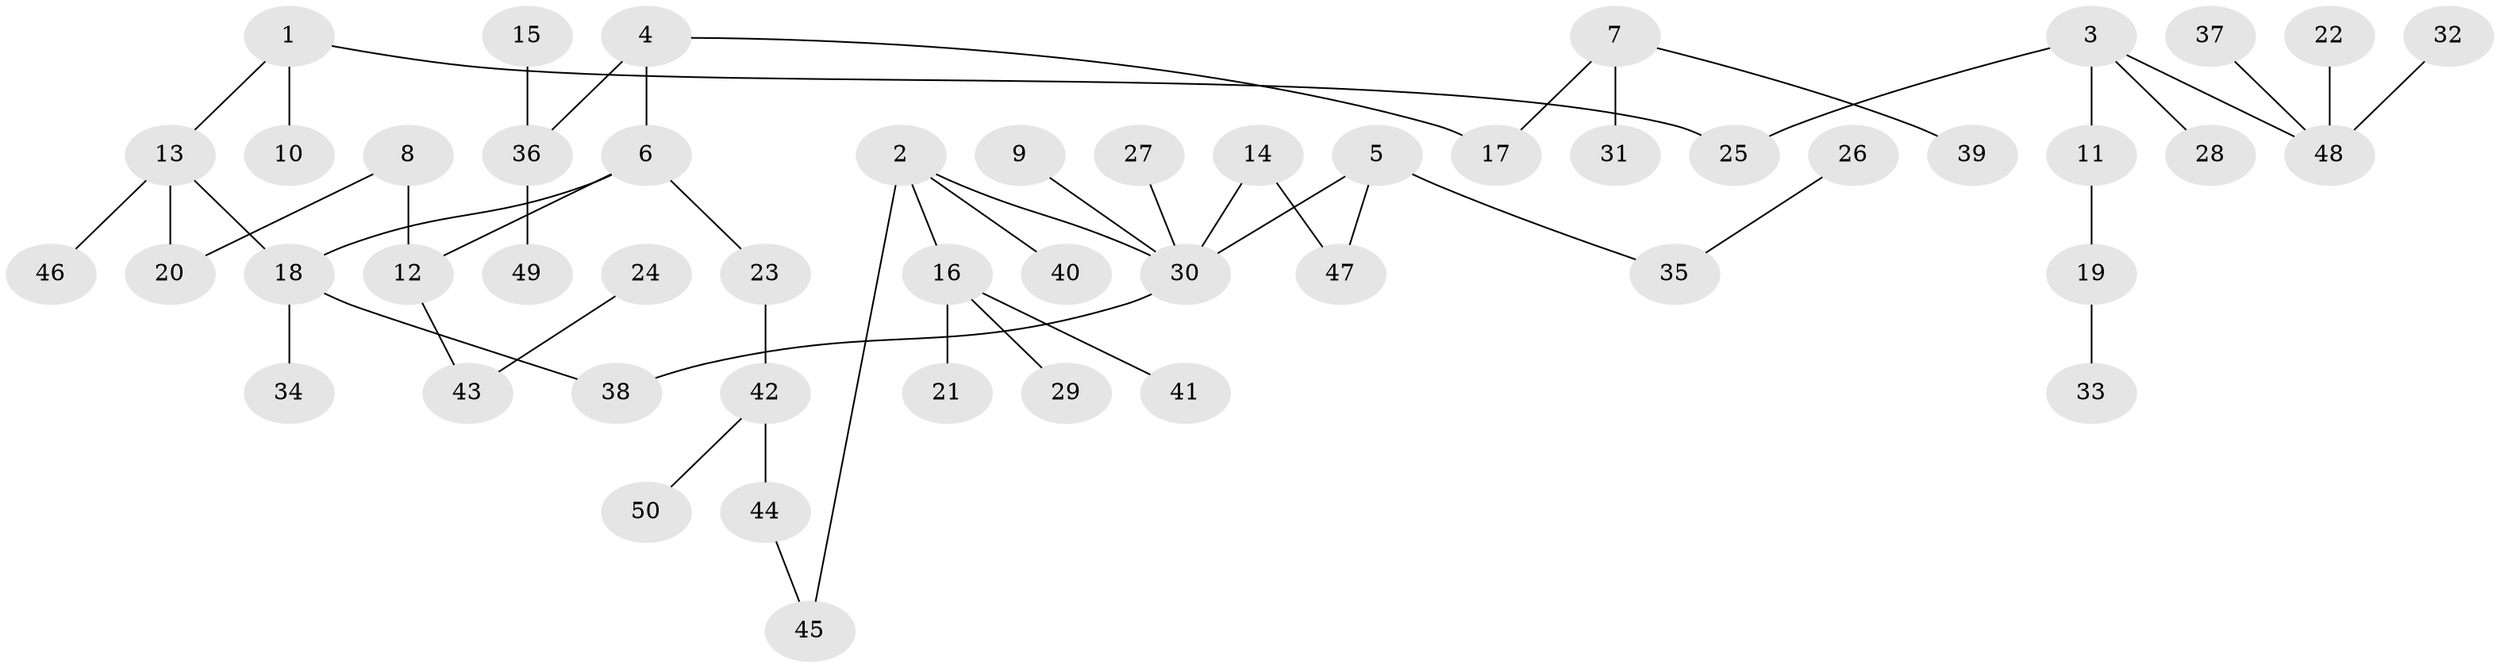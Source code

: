 // original degree distribution, {3: 0.13131313131313133, 4: 0.1111111111111111, 7: 0.010101010101010102, 5: 0.020202020202020204, 1: 0.46464646464646464, 2: 0.25252525252525254, 6: 0.010101010101010102}
// Generated by graph-tools (version 1.1) at 2025/01/03/09/25 03:01:03]
// undirected, 50 vertices, 52 edges
graph export_dot {
graph [start="1"]
  node [color=gray90,style=filled];
  1;
  2;
  3;
  4;
  5;
  6;
  7;
  8;
  9;
  10;
  11;
  12;
  13;
  14;
  15;
  16;
  17;
  18;
  19;
  20;
  21;
  22;
  23;
  24;
  25;
  26;
  27;
  28;
  29;
  30;
  31;
  32;
  33;
  34;
  35;
  36;
  37;
  38;
  39;
  40;
  41;
  42;
  43;
  44;
  45;
  46;
  47;
  48;
  49;
  50;
  1 -- 10 [weight=1.0];
  1 -- 13 [weight=1.0];
  1 -- 25 [weight=1.0];
  2 -- 16 [weight=1.0];
  2 -- 30 [weight=1.0];
  2 -- 40 [weight=1.0];
  2 -- 45 [weight=1.0];
  3 -- 11 [weight=1.0];
  3 -- 25 [weight=1.0];
  3 -- 28 [weight=1.0];
  3 -- 48 [weight=1.0];
  4 -- 6 [weight=1.0];
  4 -- 17 [weight=1.0];
  4 -- 36 [weight=1.0];
  5 -- 30 [weight=1.0];
  5 -- 35 [weight=1.0];
  5 -- 47 [weight=1.0];
  6 -- 12 [weight=1.0];
  6 -- 18 [weight=1.0];
  6 -- 23 [weight=1.0];
  7 -- 17 [weight=1.0];
  7 -- 31 [weight=1.0];
  7 -- 39 [weight=1.0];
  8 -- 12 [weight=1.0];
  8 -- 20 [weight=1.0];
  9 -- 30 [weight=1.0];
  11 -- 19 [weight=1.0];
  12 -- 43 [weight=1.0];
  13 -- 18 [weight=1.0];
  13 -- 20 [weight=1.0];
  13 -- 46 [weight=1.0];
  14 -- 30 [weight=1.0];
  14 -- 47 [weight=1.0];
  15 -- 36 [weight=1.0];
  16 -- 21 [weight=1.0];
  16 -- 29 [weight=1.0];
  16 -- 41 [weight=1.0];
  18 -- 34 [weight=1.0];
  18 -- 38 [weight=1.0];
  19 -- 33 [weight=1.0];
  22 -- 48 [weight=1.0];
  23 -- 42 [weight=1.0];
  24 -- 43 [weight=1.0];
  26 -- 35 [weight=1.0];
  27 -- 30 [weight=1.0];
  30 -- 38 [weight=1.0];
  32 -- 48 [weight=1.0];
  36 -- 49 [weight=1.0];
  37 -- 48 [weight=1.0];
  42 -- 44 [weight=1.0];
  42 -- 50 [weight=1.0];
  44 -- 45 [weight=1.0];
}
